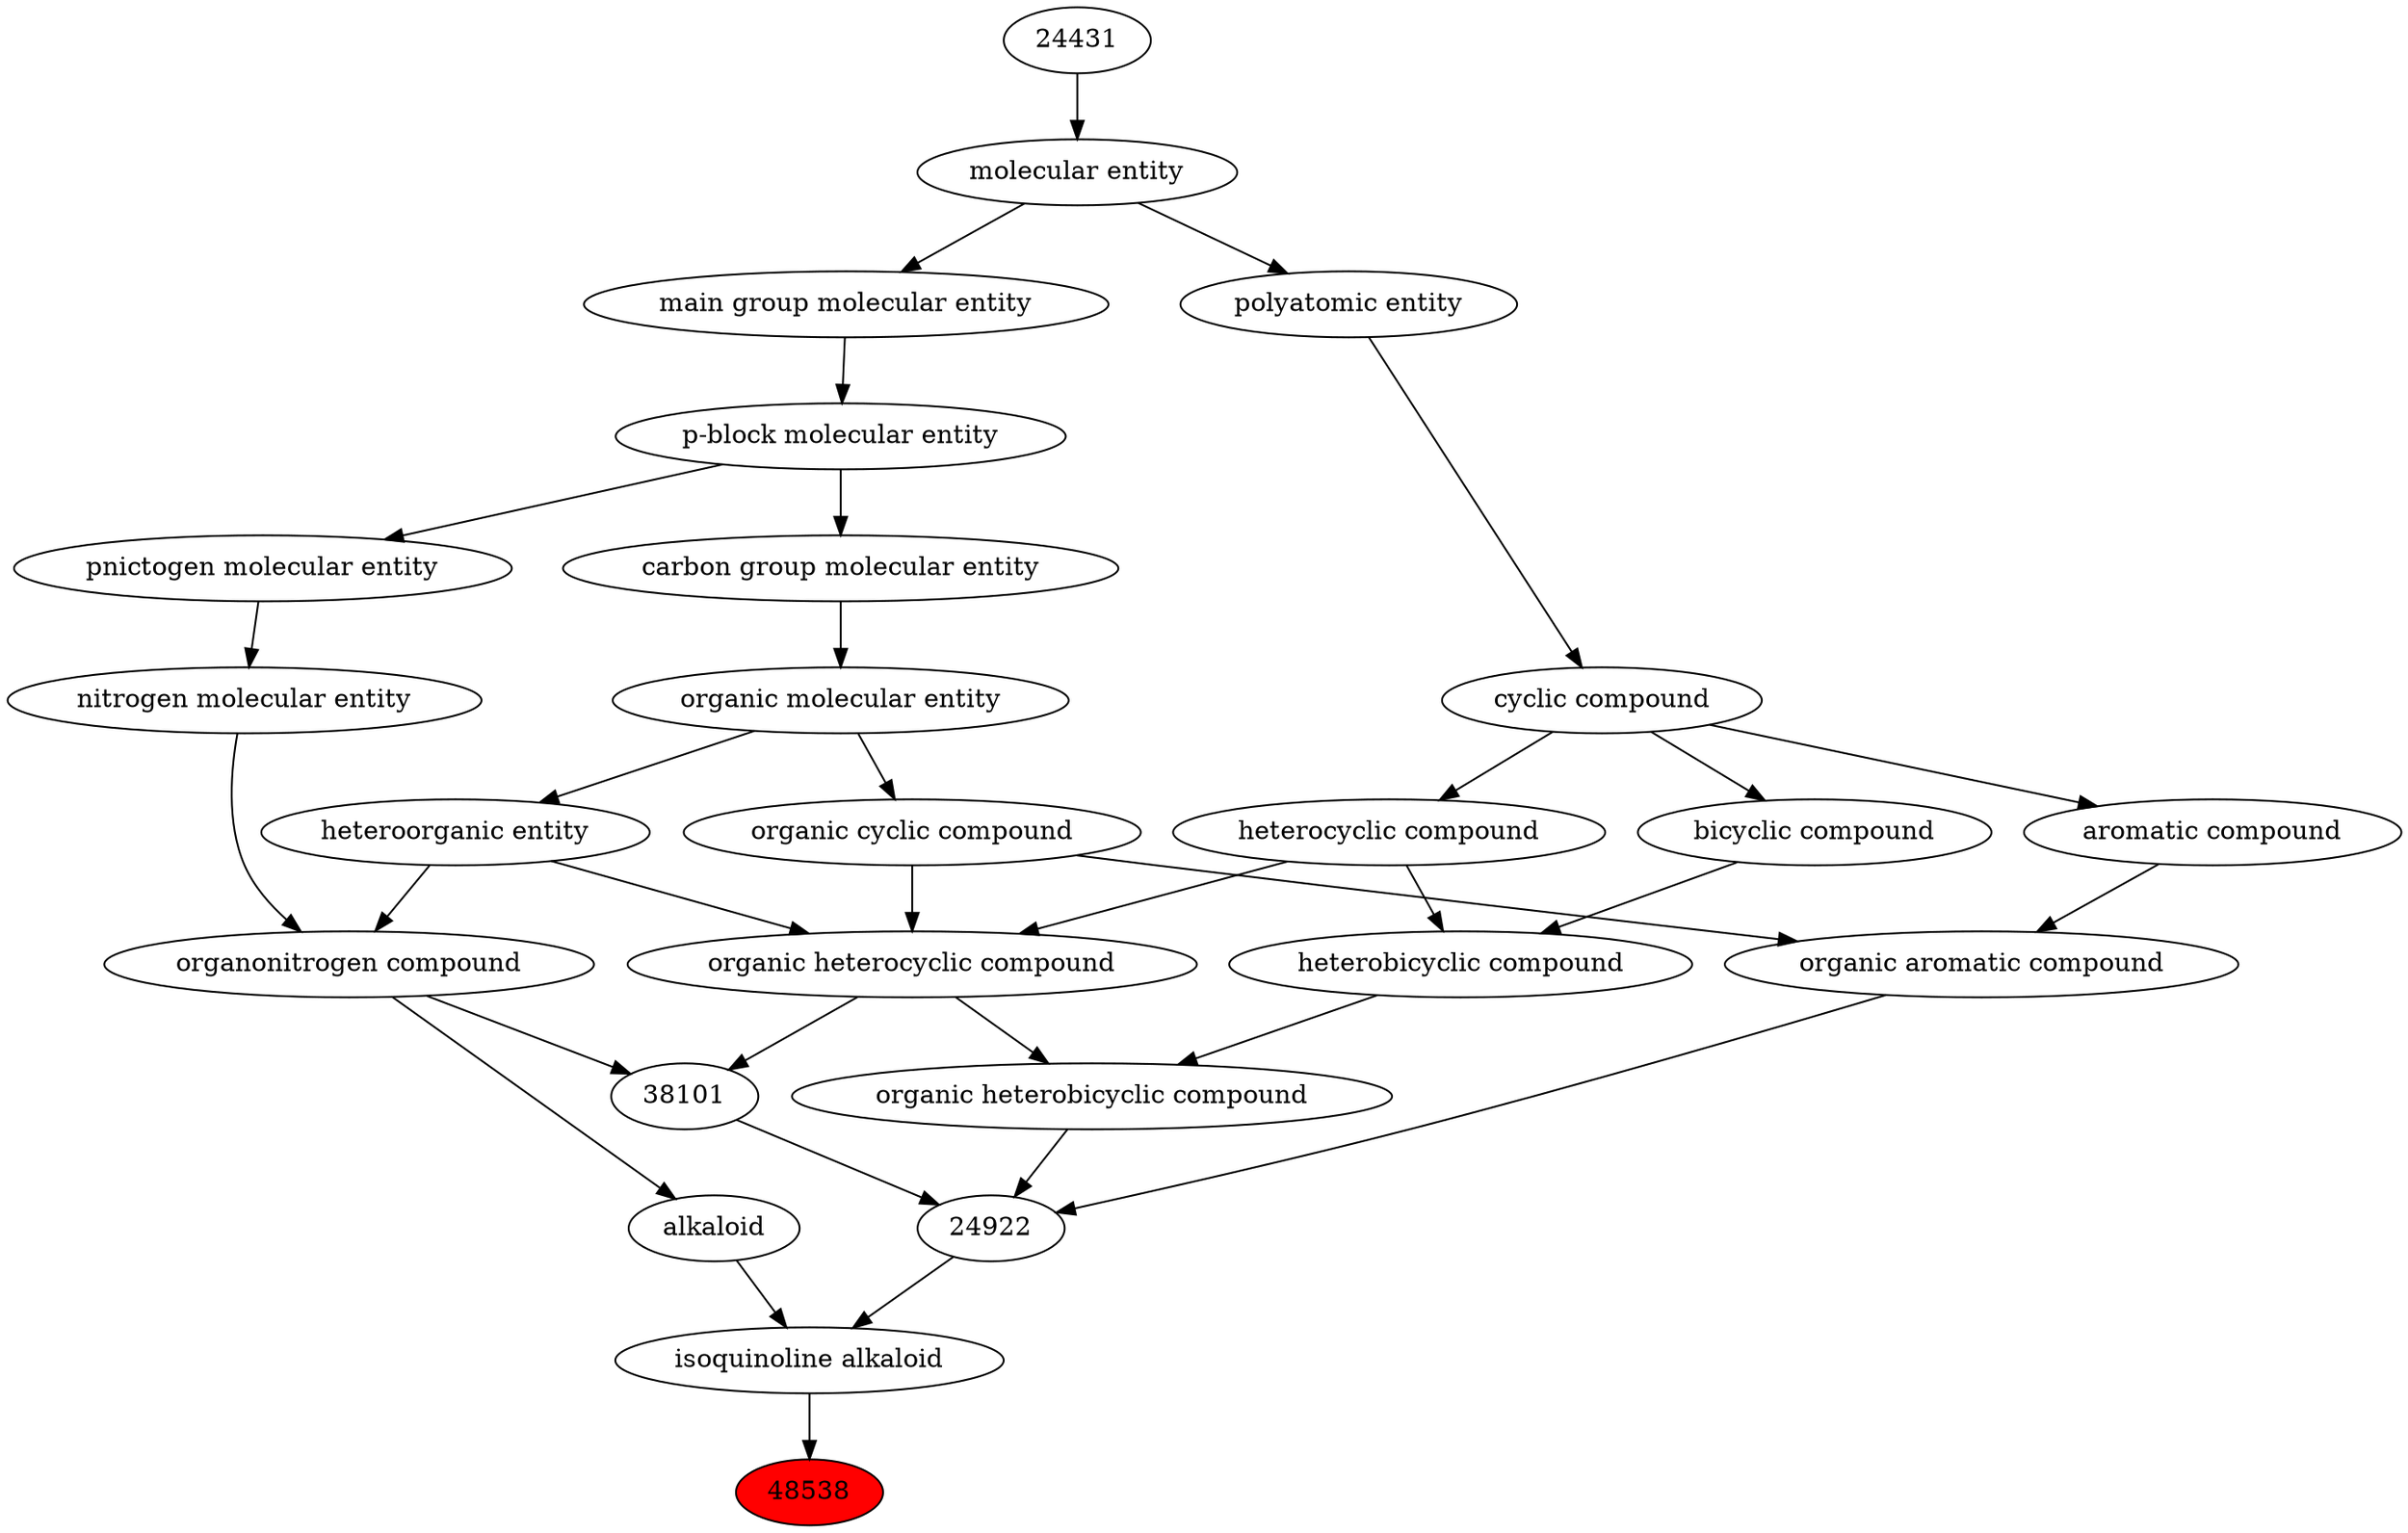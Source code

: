 digraph tree{ 
48538 [label="48538" fillcolor=red style=filled]
24921 -> 48538
24921 [label="isoquinoline alkaloid"]
24922 -> 24921
22315 -> 24921
24922 [label="24922"]
38101 -> 24922
33659 -> 24922
27171 -> 24922
22315 [label="alkaloid"]
35352 -> 22315
38101 [label="38101"]
24532 -> 38101
35352 -> 38101
33659 [label="organic aromatic compound"]
33832 -> 33659
33655 -> 33659
27171 [label="organic heterobicyclic compound"]
33672 -> 27171
24532 -> 27171
35352 [label="organonitrogen compound"]
51143 -> 35352
33285 -> 35352
24532 [label="organic heterocyclic compound"]
33285 -> 24532
33832 -> 24532
5686 -> 24532
33832 [label="organic cyclic compound"]
50860 -> 33832
33655 [label="aromatic compound"]
33595 -> 33655
33672 [label="heterobicyclic compound"]
33636 -> 33672
5686 -> 33672
51143 [label="nitrogen molecular entity"]
33302 -> 51143
33285 [label="heteroorganic entity"]
50860 -> 33285
5686 [label="heterocyclic compound"]
33595 -> 5686
50860 [label="organic molecular entity"]
33582 -> 50860
33595 [label="cyclic compound"]
36357 -> 33595
33636 [label="bicyclic compound"]
33595 -> 33636
33302 [label="pnictogen molecular entity"]
33675 -> 33302
33582 [label="carbon group molecular entity"]
33675 -> 33582
36357 [label="polyatomic entity"]
23367 -> 36357
33675 [label="p-block molecular entity"]
33579 -> 33675
23367 [label="molecular entity"]
24431 -> 23367
33579 [label="main group molecular entity"]
23367 -> 33579
24431 [label="24431"]
}